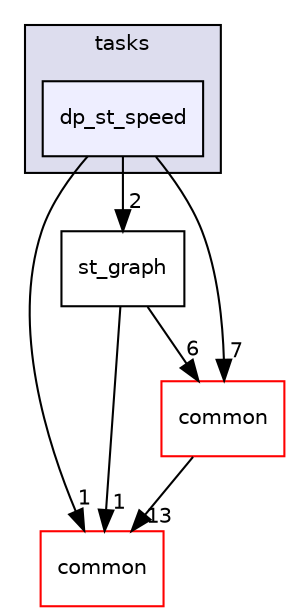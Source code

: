 digraph "modules/planning/tasks/dp_st_speed" {
  compound=true
  node [ fontsize="10", fontname="Helvetica"];
  edge [ labelfontsize="10", labelfontname="Helvetica"];
  subgraph clusterdir_71dbafa6aca09b7fb8e2860fcceb6177 {
    graph [ bgcolor="#ddddee", pencolor="black", label="tasks" fontname="Helvetica", fontsize="10", URL="dir_71dbafa6aca09b7fb8e2860fcceb6177.html"]
  dir_ddf461d5d257ba012b7e2988dc6cab68 [shape=box, label="dp_st_speed", style="filled", fillcolor="#eeeeff", pencolor="black", URL="dir_ddf461d5d257ba012b7e2988dc6cab68.html"];
  }
  dir_9a5e51f49964887903df6eed98080585 [shape=box label="common" fillcolor="white" style="filled" color="red" URL="dir_9a5e51f49964887903df6eed98080585.html"];
  dir_4f3146e5764c11425a3123a73d5422b7 [shape=box label="st_graph" URL="dir_4f3146e5764c11425a3123a73d5422b7.html"];
  dir_66bbc1175c980ce8ddd485259d3b02bb [shape=box label="common" fillcolor="white" style="filled" color="red" URL="dir_66bbc1175c980ce8ddd485259d3b02bb.html"];
  dir_4f3146e5764c11425a3123a73d5422b7->dir_9a5e51f49964887903df6eed98080585 [headlabel="1", labeldistance=1.5 headhref="dir_000200_000050.html"];
  dir_4f3146e5764c11425a3123a73d5422b7->dir_66bbc1175c980ce8ddd485259d3b02bb [headlabel="6", labeldistance=1.5 headhref="dir_000200_000175.html"];
  dir_ddf461d5d257ba012b7e2988dc6cab68->dir_9a5e51f49964887903df6eed98080585 [headlabel="1", labeldistance=1.5 headhref="dir_000195_000050.html"];
  dir_ddf461d5d257ba012b7e2988dc6cab68->dir_4f3146e5764c11425a3123a73d5422b7 [headlabel="2", labeldistance=1.5 headhref="dir_000195_000200.html"];
  dir_ddf461d5d257ba012b7e2988dc6cab68->dir_66bbc1175c980ce8ddd485259d3b02bb [headlabel="7", labeldistance=1.5 headhref="dir_000195_000175.html"];
  dir_66bbc1175c980ce8ddd485259d3b02bb->dir_9a5e51f49964887903df6eed98080585 [headlabel="13", labeldistance=1.5 headhref="dir_000175_000050.html"];
}
